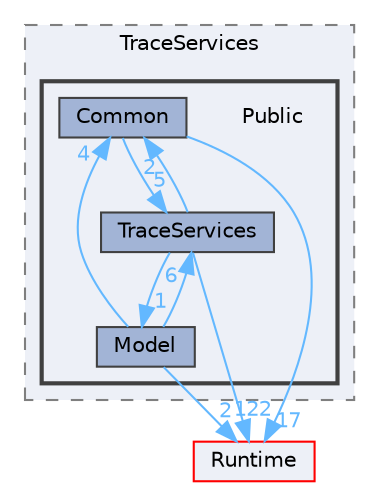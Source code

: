 digraph "Public"
{
 // INTERACTIVE_SVG=YES
 // LATEX_PDF_SIZE
  bgcolor="transparent";
  edge [fontname=Helvetica,fontsize=10,labelfontname=Helvetica,labelfontsize=10];
  node [fontname=Helvetica,fontsize=10,shape=box,height=0.2,width=0.4];
  compound=true
  subgraph clusterdir_02ed04284a67ebd20cd28861599f6693 {
    graph [ bgcolor="#edf0f7", pencolor="grey50", label="TraceServices", fontname=Helvetica,fontsize=10 style="filled,dashed", URL="dir_02ed04284a67ebd20cd28861599f6693.html",tooltip=""]
  subgraph clusterdir_3d0fd38bcd36908168174ef1aabcb6a5 {
    graph [ bgcolor="#edf0f7", pencolor="grey25", label="", fontname=Helvetica,fontsize=10 style="filled,bold", URL="dir_3d0fd38bcd36908168174ef1aabcb6a5.html",tooltip=""]
    dir_3d0fd38bcd36908168174ef1aabcb6a5 [shape=plaintext, label="Public"];
  dir_7b86d799b56dfb5729163986b67e2261 [label="Common", fillcolor="#a2b4d6", color="grey25", style="filled", URL="dir_7b86d799b56dfb5729163986b67e2261.html",tooltip=""];
  dir_5ea82fc42b7c7d97d50ce0505722bfbf [label="Model", fillcolor="#a2b4d6", color="grey25", style="filled", URL="dir_5ea82fc42b7c7d97d50ce0505722bfbf.html",tooltip=""];
  dir_23cd04b1e80e80549e5634c1e655535f [label="TraceServices", fillcolor="#a2b4d6", color="grey25", style="filled", URL="dir_23cd04b1e80e80549e5634c1e655535f.html",tooltip=""];
  }
  }
  dir_7536b172fbd480bfd146a1b1acd6856b [label="Runtime", fillcolor="#edf0f7", color="red", style="filled", URL="dir_7536b172fbd480bfd146a1b1acd6856b.html",tooltip=""];
  dir_7b86d799b56dfb5729163986b67e2261->dir_23cd04b1e80e80549e5634c1e655535f [headlabel="5", labeldistance=1.5 headhref="dir_000215_001196.html" href="dir_000215_001196.html" color="steelblue1" fontcolor="steelblue1"];
  dir_7b86d799b56dfb5729163986b67e2261->dir_7536b172fbd480bfd146a1b1acd6856b [headlabel="17", labeldistance=1.5 headhref="dir_000215_000984.html" href="dir_000215_000984.html" color="steelblue1" fontcolor="steelblue1"];
  dir_5ea82fc42b7c7d97d50ce0505722bfbf->dir_23cd04b1e80e80549e5634c1e655535f [headlabel="6", labeldistance=1.5 headhref="dir_000652_001196.html" href="dir_000652_001196.html" color="steelblue1" fontcolor="steelblue1"];
  dir_5ea82fc42b7c7d97d50ce0505722bfbf->dir_7536b172fbd480bfd146a1b1acd6856b [headlabel="2", labeldistance=1.5 headhref="dir_000652_000984.html" href="dir_000652_000984.html" color="steelblue1" fontcolor="steelblue1"];
  dir_5ea82fc42b7c7d97d50ce0505722bfbf->dir_7b86d799b56dfb5729163986b67e2261 [headlabel="4", labeldistance=1.5 headhref="dir_000652_000215.html" href="dir_000652_000215.html" color="steelblue1" fontcolor="steelblue1"];
  dir_23cd04b1e80e80549e5634c1e655535f->dir_5ea82fc42b7c7d97d50ce0505722bfbf [headlabel="1", labeldistance=1.5 headhref="dir_001196_000652.html" href="dir_001196_000652.html" color="steelblue1" fontcolor="steelblue1"];
  dir_23cd04b1e80e80549e5634c1e655535f->dir_7536b172fbd480bfd146a1b1acd6856b [headlabel="122", labeldistance=1.5 headhref="dir_001196_000984.html" href="dir_001196_000984.html" color="steelblue1" fontcolor="steelblue1"];
  dir_23cd04b1e80e80549e5634c1e655535f->dir_7b86d799b56dfb5729163986b67e2261 [headlabel="2", labeldistance=1.5 headhref="dir_001196_000215.html" href="dir_001196_000215.html" color="steelblue1" fontcolor="steelblue1"];
}
